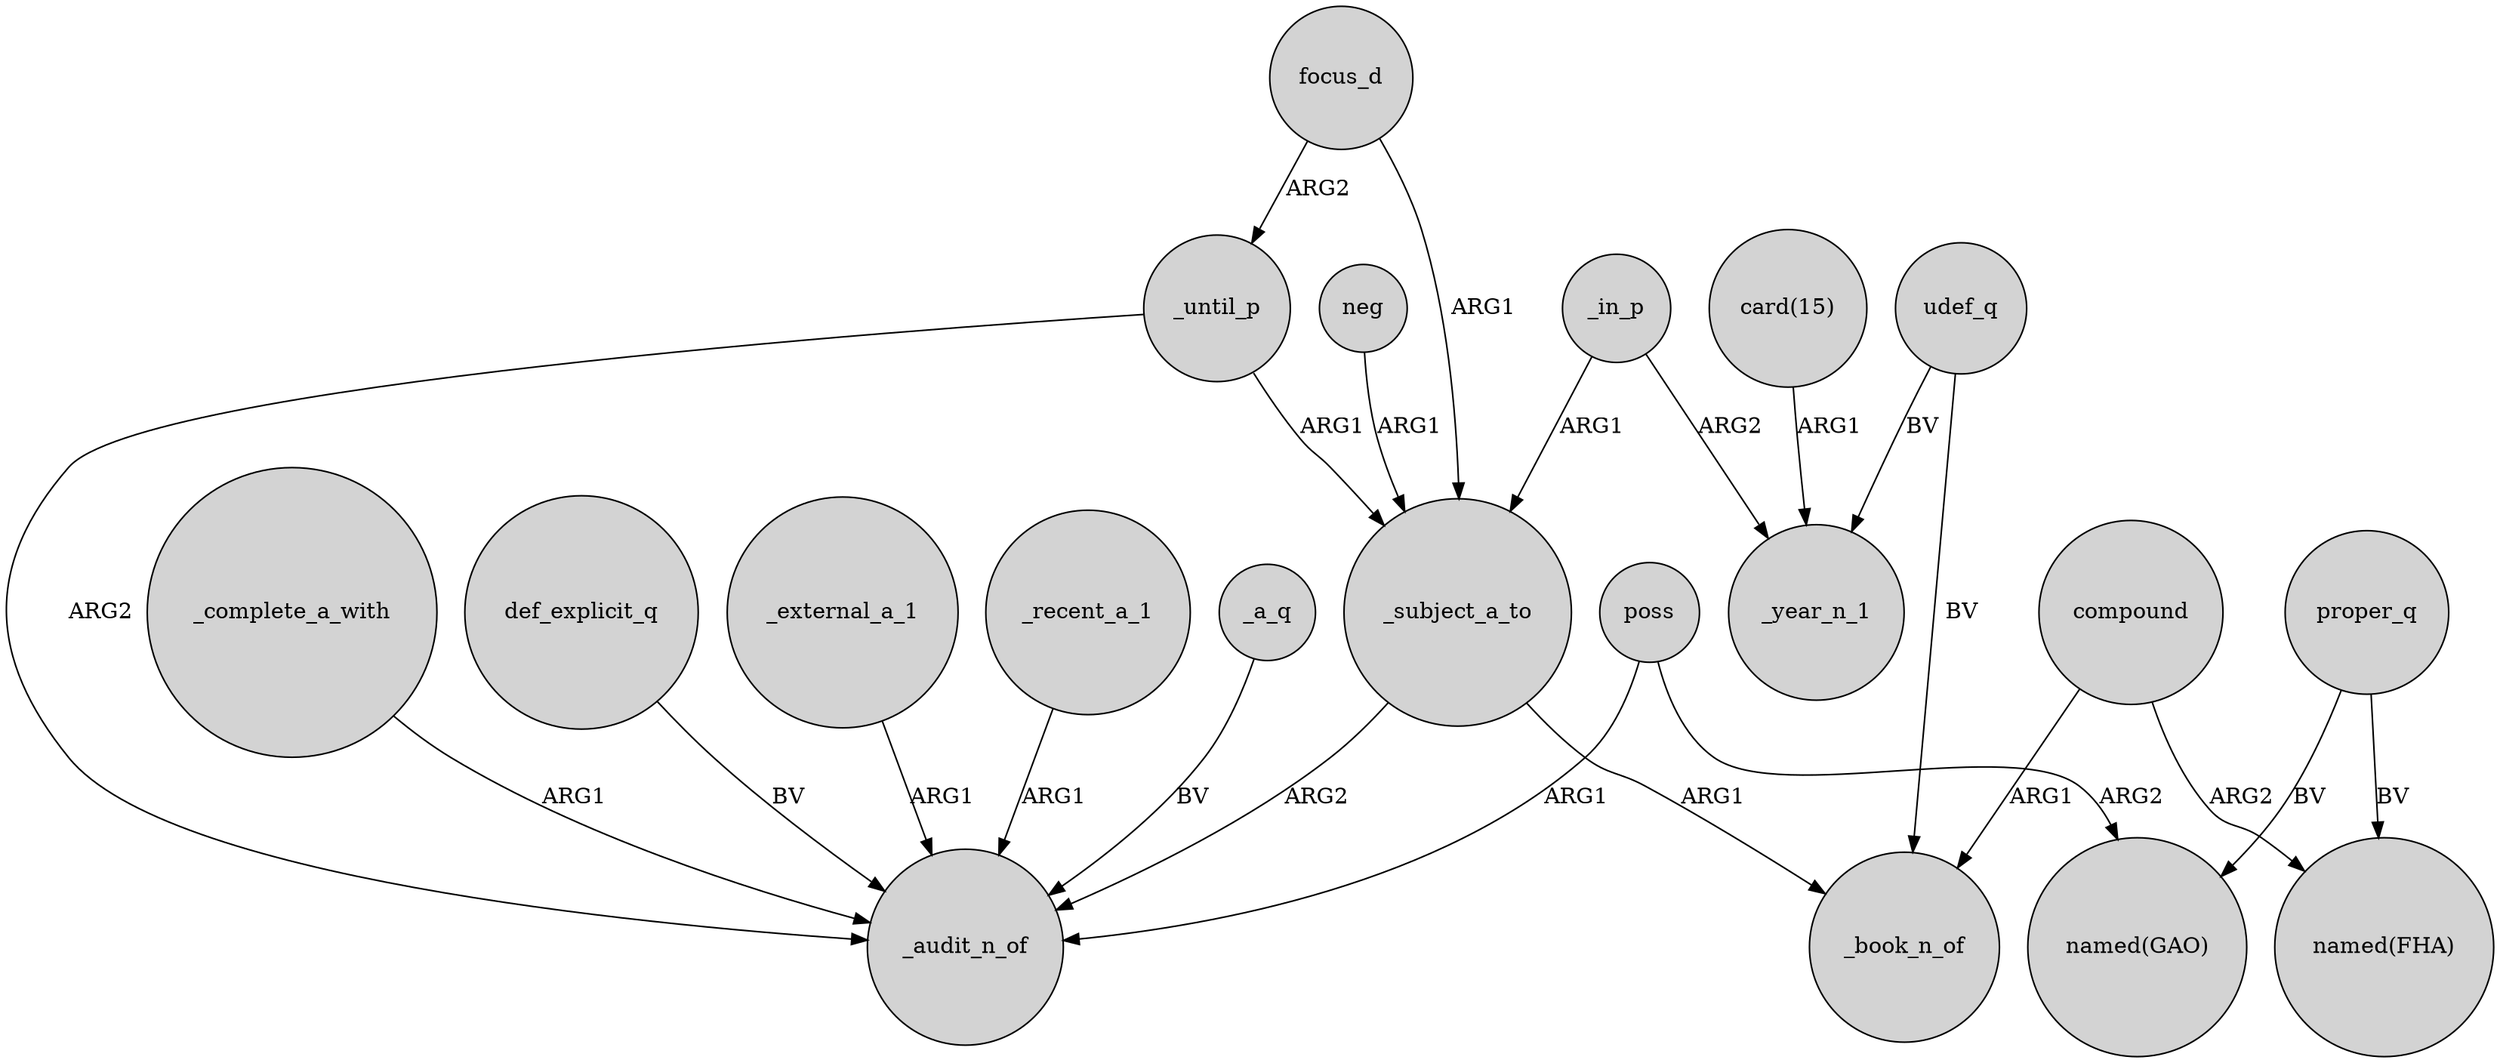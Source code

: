 digraph {
	node [shape=circle style=filled]
	_external_a_1 -> _audit_n_of [label=ARG1]
	_in_p -> _year_n_1 [label=ARG2]
	_in_p -> _subject_a_to [label=ARG1]
	neg -> _subject_a_to [label=ARG1]
	udef_q -> _book_n_of [label=BV]
	_subject_a_to -> _audit_n_of [label=ARG2]
	poss -> _audit_n_of [label=ARG1]
	_recent_a_1 -> _audit_n_of [label=ARG1]
	"card(15)" -> _year_n_1 [label=ARG1]
	proper_q -> "named(GAO)" [label=BV]
	_a_q -> _audit_n_of [label=BV]
	_until_p -> _audit_n_of [label=ARG2]
	_until_p -> _subject_a_to [label=ARG1]
	_subject_a_to -> _book_n_of [label=ARG1]
	_complete_a_with -> _audit_n_of [label=ARG1]
	focus_d -> _subject_a_to [label=ARG1]
	udef_q -> _year_n_1 [label=BV]
	def_explicit_q -> _audit_n_of [label=BV]
	focus_d -> _until_p [label=ARG2]
	compound -> _book_n_of [label=ARG1]
	poss -> "named(GAO)" [label=ARG2]
	compound -> "named(FHA)" [label=ARG2]
	proper_q -> "named(FHA)" [label=BV]
}
